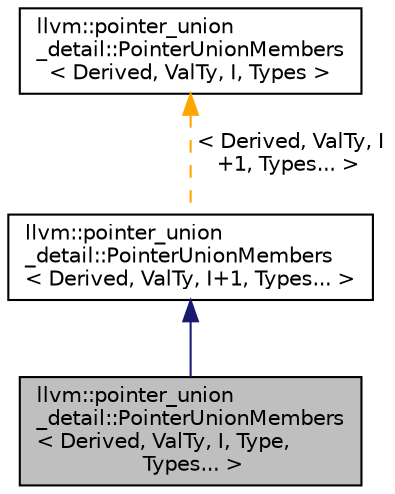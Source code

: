 digraph "llvm::pointer_union_detail::PointerUnionMembers&lt; Derived, ValTy, I, Type, Types... &gt;"
{
 // LATEX_PDF_SIZE
  bgcolor="transparent";
  edge [fontname="Helvetica",fontsize="10",labelfontname="Helvetica",labelfontsize="10"];
  node [fontname="Helvetica",fontsize="10",shape="box"];
  Node1 [label="llvm::pointer_union\l_detail::PointerUnionMembers\l\< Derived, ValTy, I, Type,\l Types... \>",height=0.2,width=0.4,color="black", fillcolor="grey75", style="filled", fontcolor="black",tooltip=" "];
  Node2 -> Node1 [dir="back",color="midnightblue",fontsize="10",style="solid",fontname="Helvetica"];
  Node2 [label="llvm::pointer_union\l_detail::PointerUnionMembers\l\< Derived, ValTy, I+1, Types... \>",height=0.2,width=0.4,color="black",URL="$classllvm_1_1pointer__union__detail_1_1PointerUnionMembers.html",tooltip=" "];
  Node3 -> Node2 [dir="back",color="orange",fontsize="10",style="dashed",label=" \< Derived, ValTy, I\l+1, Types... \>" ,fontname="Helvetica"];
  Node3 [label="llvm::pointer_union\l_detail::PointerUnionMembers\l\< Derived, ValTy, I, Types \>",height=0.2,width=0.4,color="black",URL="$classllvm_1_1pointer__union__detail_1_1PointerUnionMembers.html",tooltip=" "];
}
